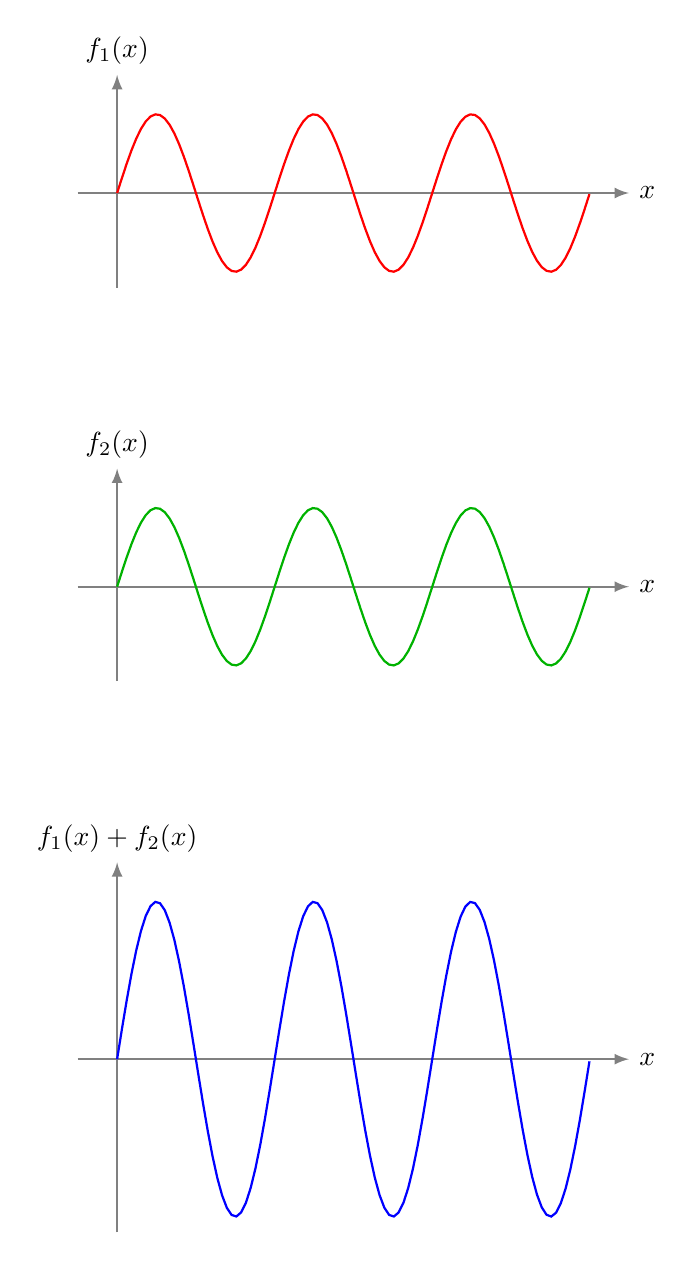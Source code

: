 \begin{tikzpicture}[scale=1]

   \def\myomega{3.14};
   \def\deltaphi{0*3.14};

\begin{scope}
    \draw[->,>=latex,thick, gray] (-0.5,0)--(6.5,0) node[right,black] {$x$};
    \draw[->,>=latex,thick, gray] (0,-1.2)--(0,1.5) node[above,black] {$f_1(x)$};  

   \def\fonction1{ sin(\myomega*\x r) };
   \draw[thick, color=red,domain=0:6.0,samples=100,variable=\x] plot ( {\x} , {\fonction1} );
\end{scope}

\begin{scope}[yshift=-5cm]
    \draw[->,>=latex,thick, gray] (-0.5,0)--(6.5,0) node[right,black] {$x$};
    \draw[->,>=latex,thick, gray] (0,-1.2)--(0,1.5) node[above,black] {$f_2(x)$};  

   \def\fonction2{ sin((\myomega*\x+\deltaphi) r) };
   \draw[thick, color=green!70!black,domain=0:6.0,samples=100,variable=\x] plot ( {\x} , {\fonction2} );
\end{scope}


\begin{scope}[yshift=-11cm]
    \draw[->,>=latex,thick, gray] (-0.5,0)--(6.5,0) node[right,black] {$x$};
    \draw[->,>=latex,thick, gray] (0,-2.2)--(0,2.5) node[above,black] {$f_1(x)+f_2(x)$};  
   \def\fonction3{ sin((\myomega*\x) r) + sin((\myomega*\x+\deltaphi) r)};
   \draw[thick, color=blue,domain=0:6.0,samples=100,variable=\x] plot ( {\x} , {\fonction3} );
\end{scope}
\end{tikzpicture}